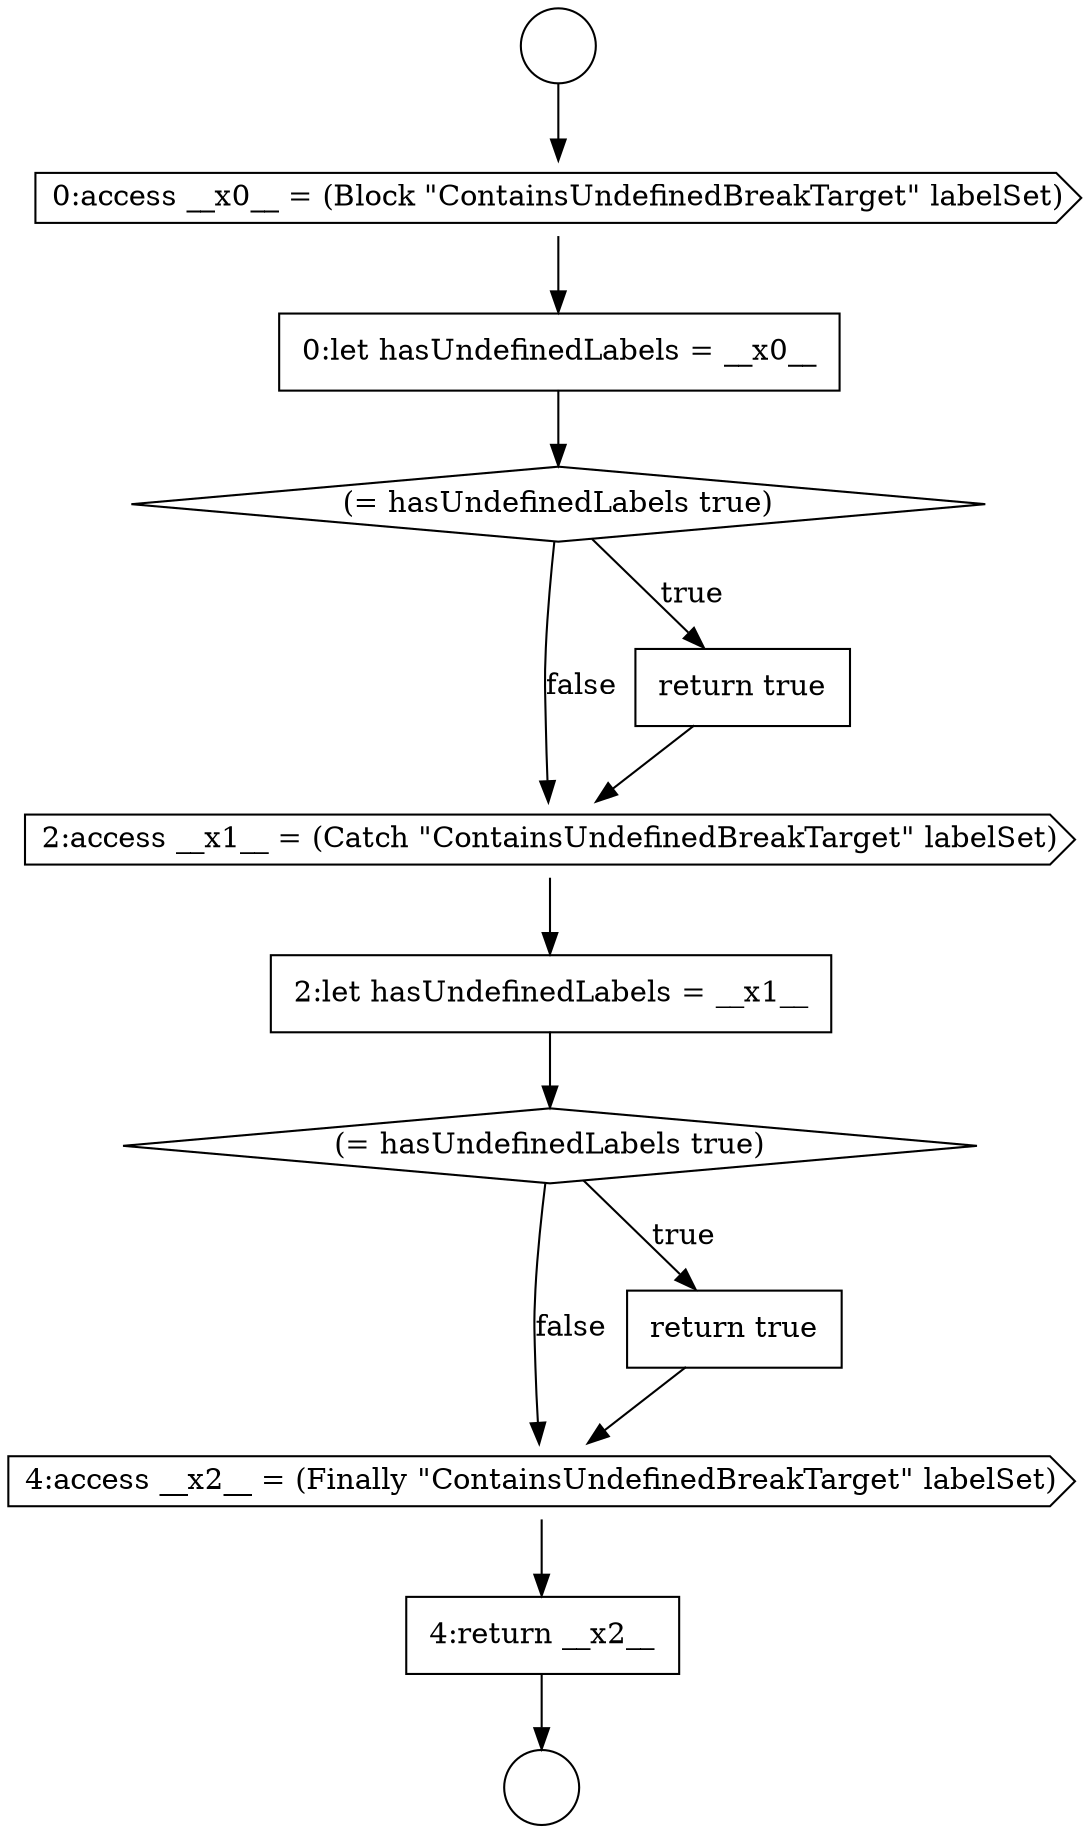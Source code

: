 digraph {
  node7422 [shape=none, margin=0, label=<<font color="black">
    <table border="0" cellborder="1" cellspacing="0" cellpadding="10">
      <tr><td align="left">4:return __x2__</td></tr>
    </table>
  </font>> color="black" fillcolor="white" style=filled]
  node7418 [shape=none, margin=0, label=<<font color="black">
    <table border="0" cellborder="1" cellspacing="0" cellpadding="10">
      <tr><td align="left">2:let hasUndefinedLabels = __x1__</td></tr>
    </table>
  </font>> color="black" fillcolor="white" style=filled]
  node7413 [shape=cds, label=<<font color="black">0:access __x0__ = (Block &quot;ContainsUndefinedBreakTarget&quot; labelSet)</font>> color="black" fillcolor="white" style=filled]
  node7421 [shape=cds, label=<<font color="black">4:access __x2__ = (Finally &quot;ContainsUndefinedBreakTarget&quot; labelSet)</font>> color="black" fillcolor="white" style=filled]
  node7417 [shape=cds, label=<<font color="black">2:access __x1__ = (Catch &quot;ContainsUndefinedBreakTarget&quot; labelSet)</font>> color="black" fillcolor="white" style=filled]
  node7414 [shape=none, margin=0, label=<<font color="black">
    <table border="0" cellborder="1" cellspacing="0" cellpadding="10">
      <tr><td align="left">0:let hasUndefinedLabels = __x0__</td></tr>
    </table>
  </font>> color="black" fillcolor="white" style=filled]
  node7411 [shape=circle label=" " color="black" fillcolor="white" style=filled]
  node7415 [shape=diamond, label=<<font color="black">(= hasUndefinedLabels true)</font>> color="black" fillcolor="white" style=filled]
  node7420 [shape=none, margin=0, label=<<font color="black">
    <table border="0" cellborder="1" cellspacing="0" cellpadding="10">
      <tr><td align="left">return true</td></tr>
    </table>
  </font>> color="black" fillcolor="white" style=filled]
  node7412 [shape=circle label=" " color="black" fillcolor="white" style=filled]
  node7416 [shape=none, margin=0, label=<<font color="black">
    <table border="0" cellborder="1" cellspacing="0" cellpadding="10">
      <tr><td align="left">return true</td></tr>
    </table>
  </font>> color="black" fillcolor="white" style=filled]
  node7419 [shape=diamond, label=<<font color="black">(= hasUndefinedLabels true)</font>> color="black" fillcolor="white" style=filled]
  node7419 -> node7420 [label=<<font color="black">true</font>> color="black"]
  node7419 -> node7421 [label=<<font color="black">false</font>> color="black"]
  node7421 -> node7422 [ color="black"]
  node7417 -> node7418 [ color="black"]
  node7418 -> node7419 [ color="black"]
  node7414 -> node7415 [ color="black"]
  node7416 -> node7417 [ color="black"]
  node7420 -> node7421 [ color="black"]
  node7422 -> node7412 [ color="black"]
  node7415 -> node7416 [label=<<font color="black">true</font>> color="black"]
  node7415 -> node7417 [label=<<font color="black">false</font>> color="black"]
  node7413 -> node7414 [ color="black"]
  node7411 -> node7413 [ color="black"]
}
